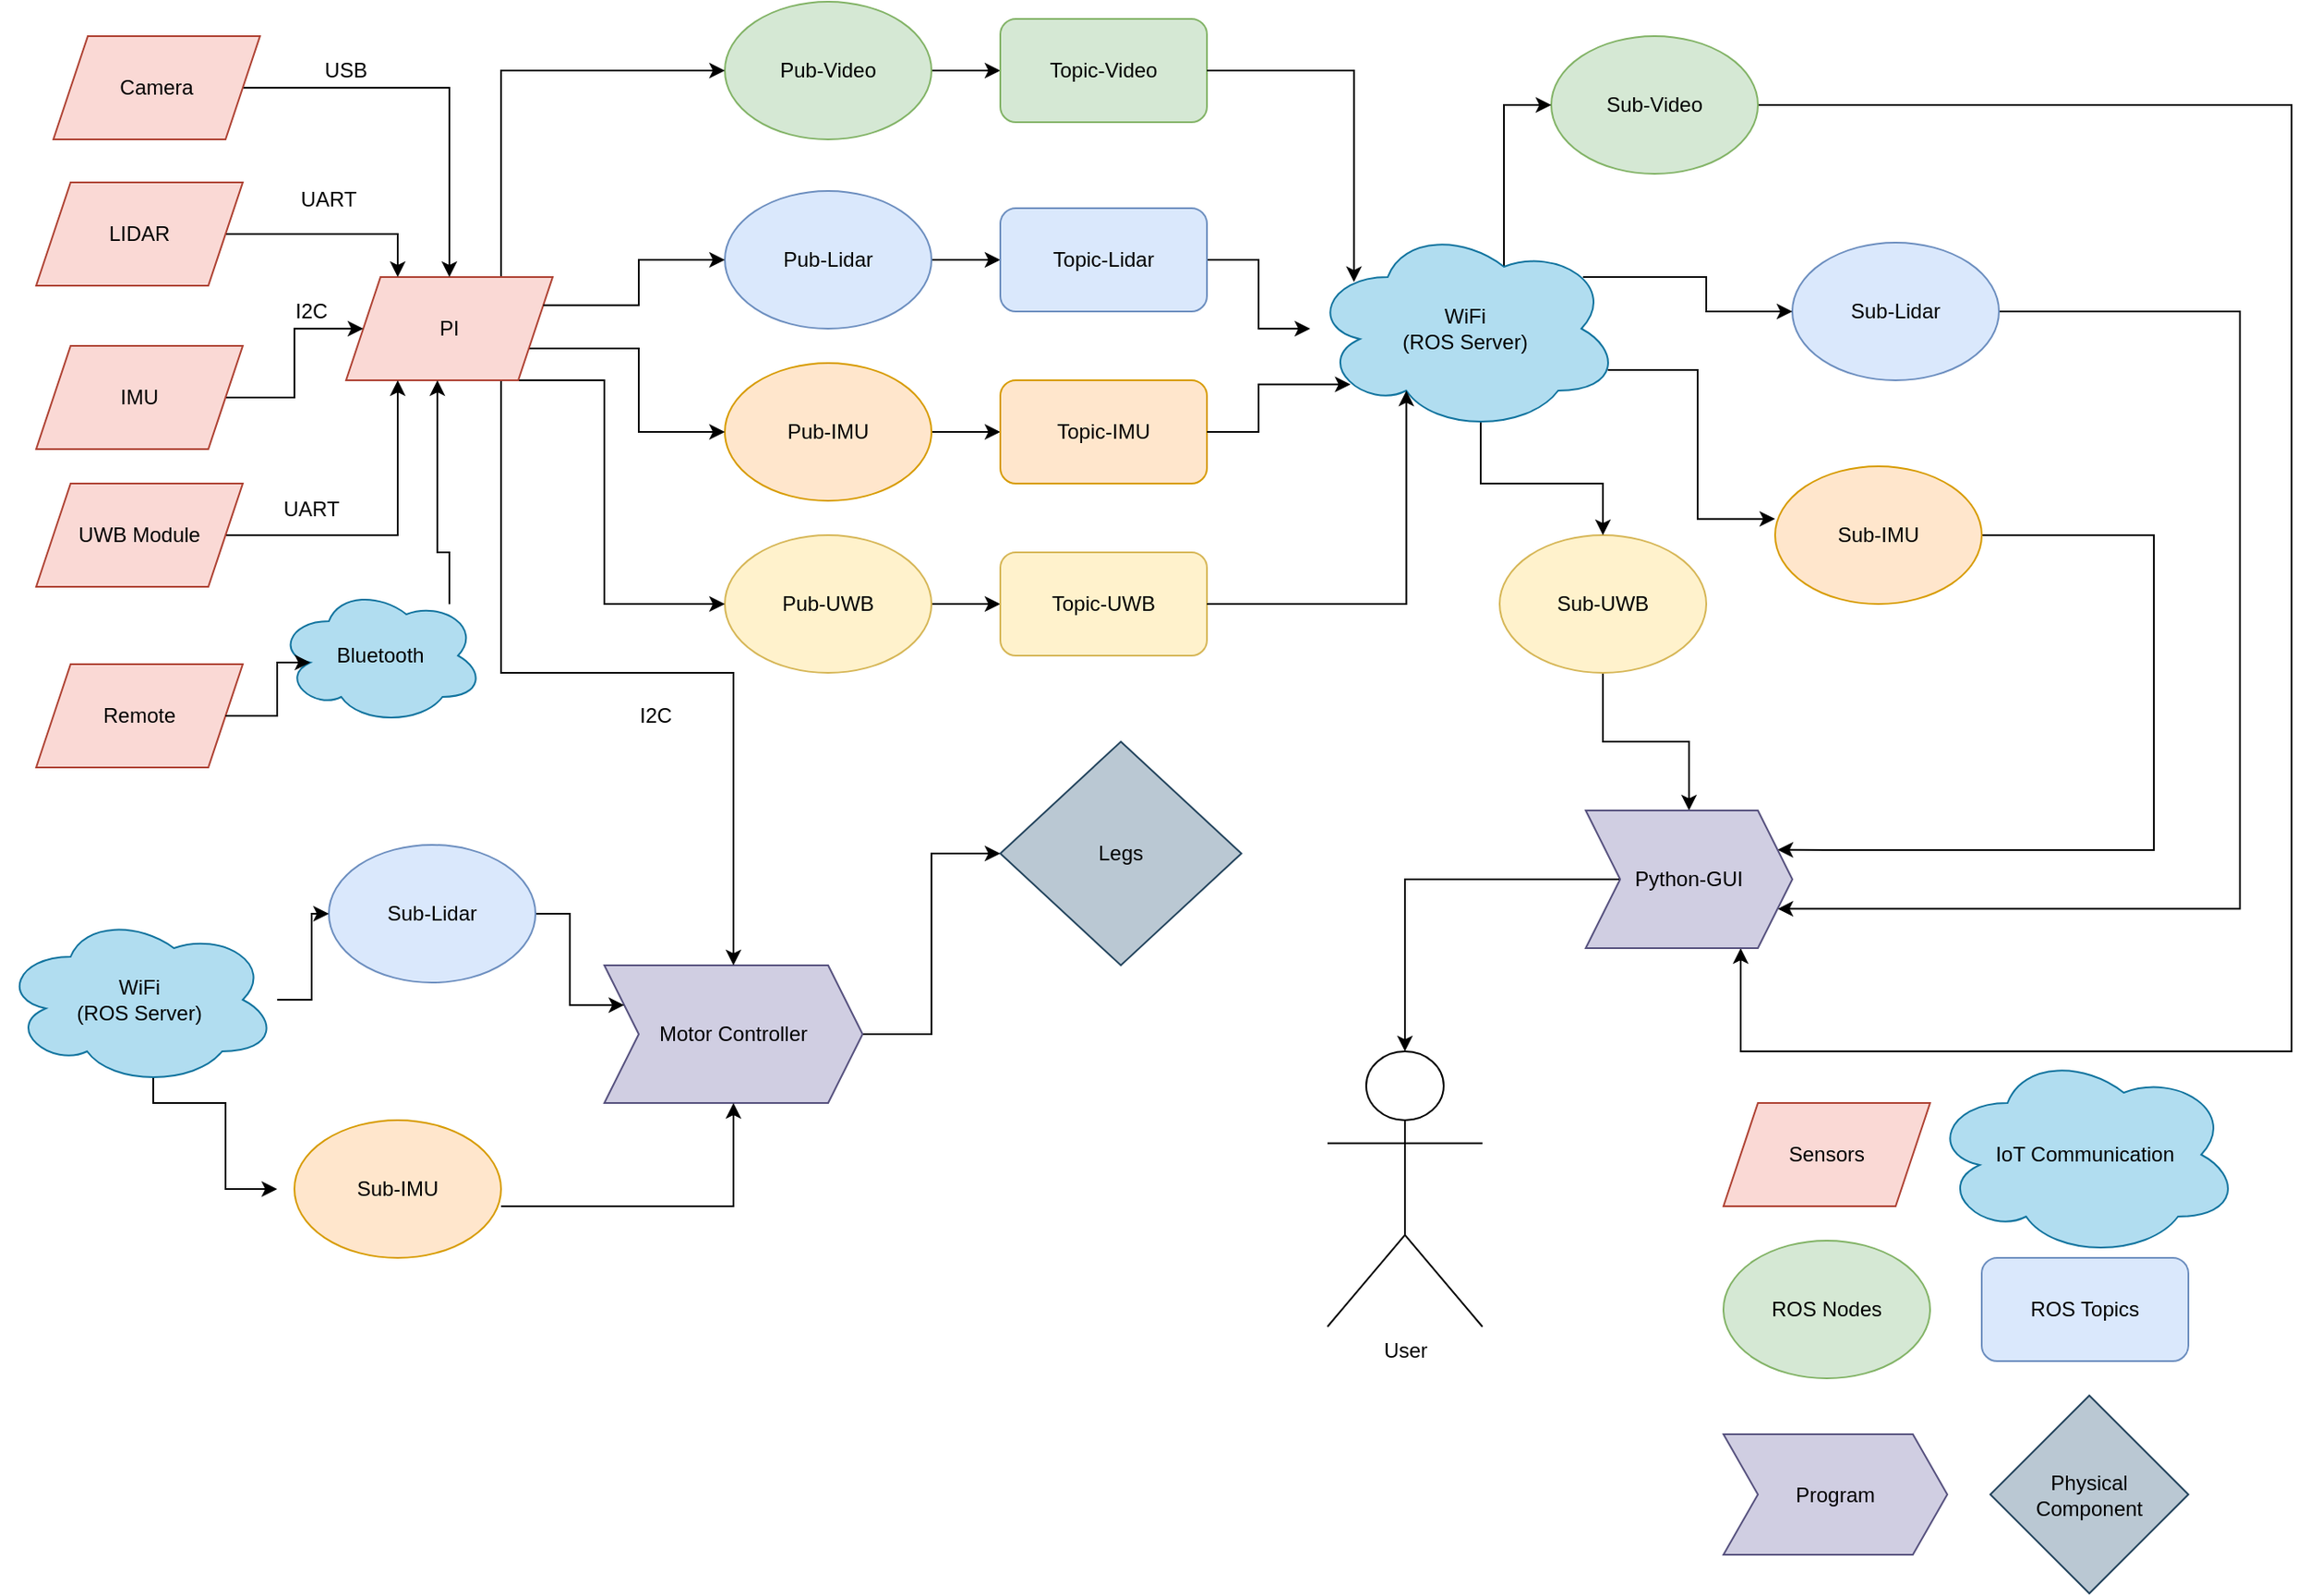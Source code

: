 <mxfile version="26.1.0">
  <diagram name="Page-1" id="NJ4H-yyJKGQcKnzE2MWu">
    <mxGraphModel dx="989" dy="629" grid="1" gridSize="10" guides="1" tooltips="1" connect="1" arrows="1" fold="1" page="1" pageScale="1" pageWidth="850" pageHeight="1100" math="0" shadow="0">
      <root>
        <mxCell id="0" />
        <mxCell id="1" parent="0" />
        <mxCell id="t21J4eiGlBl-V46B6xAk-14" style="edgeStyle=orthogonalEdgeStyle;rounded=0;orthogonalLoop=1;jettySize=auto;html=1;exitX=1;exitY=0.5;exitDx=0;exitDy=0;entryX=0;entryY=0.5;entryDx=0;entryDy=0;" edge="1" parent="1" source="t21J4eiGlBl-V46B6xAk-1" target="t21J4eiGlBl-V46B6xAk-5">
          <mxGeometry relative="1" as="geometry" />
        </mxCell>
        <mxCell id="t21J4eiGlBl-V46B6xAk-1" value="Pub-Video" style="ellipse;whiteSpace=wrap;html=1;fillColor=#d5e8d4;strokeColor=#82b366;" vertex="1" parent="1">
          <mxGeometry x="540" y="140" width="120" height="80" as="geometry" />
        </mxCell>
        <mxCell id="t21J4eiGlBl-V46B6xAk-30" style="edgeStyle=orthogonalEdgeStyle;rounded=0;orthogonalLoop=1;jettySize=auto;html=1;" edge="1" parent="1" source="t21J4eiGlBl-V46B6xAk-2" target="t21J4eiGlBl-V46B6xAk-6">
          <mxGeometry relative="1" as="geometry" />
        </mxCell>
        <mxCell id="t21J4eiGlBl-V46B6xAk-2" value="Pub-UWB" style="ellipse;whiteSpace=wrap;html=1;fillColor=#fff2cc;strokeColor=#d6b656;" vertex="1" parent="1">
          <mxGeometry x="540" y="450" width="120" height="80" as="geometry" />
        </mxCell>
        <mxCell id="t21J4eiGlBl-V46B6xAk-22" style="edgeStyle=orthogonalEdgeStyle;rounded=0;orthogonalLoop=1;jettySize=auto;html=1;entryX=0;entryY=0.5;entryDx=0;entryDy=0;" edge="1" parent="1" source="t21J4eiGlBl-V46B6xAk-3" target="t21J4eiGlBl-V46B6xAk-8">
          <mxGeometry relative="1" as="geometry" />
        </mxCell>
        <mxCell id="t21J4eiGlBl-V46B6xAk-3" value="Pub-Lidar" style="ellipse;whiteSpace=wrap;html=1;fillColor=#dae8fc;strokeColor=#6c8ebf;" vertex="1" parent="1">
          <mxGeometry x="540" y="250" width="120" height="80" as="geometry" />
        </mxCell>
        <mxCell id="t21J4eiGlBl-V46B6xAk-29" style="edgeStyle=orthogonalEdgeStyle;rounded=0;orthogonalLoop=1;jettySize=auto;html=1;" edge="1" parent="1" source="t21J4eiGlBl-V46B6xAk-4" target="t21J4eiGlBl-V46B6xAk-7">
          <mxGeometry relative="1" as="geometry" />
        </mxCell>
        <mxCell id="t21J4eiGlBl-V46B6xAk-4" value="Pub-IMU" style="ellipse;whiteSpace=wrap;html=1;fillColor=#ffe6cc;strokeColor=#d79b00;" vertex="1" parent="1">
          <mxGeometry x="540" y="350" width="120" height="80" as="geometry" />
        </mxCell>
        <mxCell id="t21J4eiGlBl-V46B6xAk-5" value="Topic-Video" style="rounded=1;whiteSpace=wrap;html=1;fillColor=#d5e8d4;strokeColor=#82b366;" vertex="1" parent="1">
          <mxGeometry x="700" y="150" width="120" height="60" as="geometry" />
        </mxCell>
        <mxCell id="t21J4eiGlBl-V46B6xAk-6" value="Topic-UWB" style="rounded=1;whiteSpace=wrap;html=1;fillColor=#fff2cc;strokeColor=#d6b656;" vertex="1" parent="1">
          <mxGeometry x="700" y="460" width="120" height="60" as="geometry" />
        </mxCell>
        <mxCell id="t21J4eiGlBl-V46B6xAk-7" value="Topic-IMU" style="rounded=1;whiteSpace=wrap;html=1;fillColor=#ffe6cc;strokeColor=#d79b00;" vertex="1" parent="1">
          <mxGeometry x="700" y="360" width="120" height="60" as="geometry" />
        </mxCell>
        <mxCell id="t21J4eiGlBl-V46B6xAk-84" style="edgeStyle=orthogonalEdgeStyle;rounded=0;orthogonalLoop=1;jettySize=auto;html=1;" edge="1" parent="1" source="t21J4eiGlBl-V46B6xAk-8" target="t21J4eiGlBl-V46B6xAk-49">
          <mxGeometry relative="1" as="geometry" />
        </mxCell>
        <mxCell id="t21J4eiGlBl-V46B6xAk-8" value="Topic-Lidar" style="rounded=1;whiteSpace=wrap;html=1;fillColor=#dae8fc;strokeColor=#6c8ebf;" vertex="1" parent="1">
          <mxGeometry x="700" y="260" width="120" height="60" as="geometry" />
        </mxCell>
        <mxCell id="t21J4eiGlBl-V46B6xAk-90" style="edgeStyle=orthogonalEdgeStyle;rounded=0;orthogonalLoop=1;jettySize=auto;html=1;entryX=0.75;entryY=1;entryDx=0;entryDy=0;" edge="1" parent="1" source="t21J4eiGlBl-V46B6xAk-10" target="t21J4eiGlBl-V46B6xAk-16">
          <mxGeometry relative="1" as="geometry">
            <mxPoint x="1350" y="620" as="targetPoint" />
            <Array as="points">
              <mxPoint x="1450" y="200" />
              <mxPoint x="1450" y="750" />
              <mxPoint x="1130" y="750" />
            </Array>
          </mxGeometry>
        </mxCell>
        <mxCell id="t21J4eiGlBl-V46B6xAk-10" value="Sub-Video" style="ellipse;whiteSpace=wrap;html=1;fillColor=#d5e8d4;strokeColor=#82b366;" vertex="1" parent="1">
          <mxGeometry x="1020" y="160" width="120" height="80" as="geometry" />
        </mxCell>
        <mxCell id="t21J4eiGlBl-V46B6xAk-95" style="edgeStyle=orthogonalEdgeStyle;rounded=0;orthogonalLoop=1;jettySize=auto;html=1;entryX=0.5;entryY=0;entryDx=0;entryDy=0;" edge="1" parent="1" source="t21J4eiGlBl-V46B6xAk-11" target="t21J4eiGlBl-V46B6xAk-16">
          <mxGeometry relative="1" as="geometry" />
        </mxCell>
        <mxCell id="t21J4eiGlBl-V46B6xAk-11" value="Sub-UWB" style="ellipse;whiteSpace=wrap;html=1;fillColor=#fff2cc;strokeColor=#d6b656;" vertex="1" parent="1">
          <mxGeometry x="990" y="450" width="120" height="80" as="geometry" />
        </mxCell>
        <mxCell id="t21J4eiGlBl-V46B6xAk-93" style="edgeStyle=orthogonalEdgeStyle;rounded=0;orthogonalLoop=1;jettySize=auto;html=1;entryX=1;entryY=0.75;entryDx=0;entryDy=0;" edge="1" parent="1" source="t21J4eiGlBl-V46B6xAk-12" target="t21J4eiGlBl-V46B6xAk-16">
          <mxGeometry relative="1" as="geometry">
            <Array as="points">
              <mxPoint x="1420" y="320" />
              <mxPoint x="1420" y="667" />
            </Array>
          </mxGeometry>
        </mxCell>
        <mxCell id="t21J4eiGlBl-V46B6xAk-12" value="Sub-Lidar" style="ellipse;whiteSpace=wrap;html=1;fillColor=#dae8fc;strokeColor=#6c8ebf;" vertex="1" parent="1">
          <mxGeometry x="1160" y="280" width="120" height="80" as="geometry" />
        </mxCell>
        <mxCell id="t21J4eiGlBl-V46B6xAk-94" style="edgeStyle=orthogonalEdgeStyle;rounded=0;orthogonalLoop=1;jettySize=auto;html=1;entryX=1;entryY=0.25;entryDx=0;entryDy=0;" edge="1" parent="1" source="t21J4eiGlBl-V46B6xAk-13" target="t21J4eiGlBl-V46B6xAk-16">
          <mxGeometry relative="1" as="geometry">
            <Array as="points">
              <mxPoint x="1370" y="450" />
              <mxPoint x="1370" y="633" />
              <mxPoint x="1180" y="633" />
            </Array>
          </mxGeometry>
        </mxCell>
        <mxCell id="t21J4eiGlBl-V46B6xAk-13" value="Sub-IMU" style="ellipse;whiteSpace=wrap;html=1;fillColor=#ffe6cc;strokeColor=#d79b00;" vertex="1" parent="1">
          <mxGeometry x="1150" y="410" width="120" height="80" as="geometry" />
        </mxCell>
        <mxCell id="t21J4eiGlBl-V46B6xAk-19" style="edgeStyle=orthogonalEdgeStyle;rounded=0;orthogonalLoop=1;jettySize=auto;html=1;" edge="1" parent="1" source="t21J4eiGlBl-V46B6xAk-16" target="t21J4eiGlBl-V46B6xAk-18">
          <mxGeometry relative="1" as="geometry" />
        </mxCell>
        <mxCell id="t21J4eiGlBl-V46B6xAk-16" value="Python-GUI" style="shape=step;perimeter=stepPerimeter;whiteSpace=wrap;html=1;fixedSize=1;fillColor=#d0cee2;strokeColor=#56517e;" vertex="1" parent="1">
          <mxGeometry x="1040" y="610" width="120" height="80" as="geometry" />
        </mxCell>
        <mxCell id="t21J4eiGlBl-V46B6xAk-18" value="User" style="shape=umlActor;verticalLabelPosition=bottom;verticalAlign=top;html=1;outlineConnect=0;" vertex="1" parent="1">
          <mxGeometry x="890" y="750" width="90" height="160" as="geometry" />
        </mxCell>
        <mxCell id="t21J4eiGlBl-V46B6xAk-41" style="edgeStyle=orthogonalEdgeStyle;rounded=0;orthogonalLoop=1;jettySize=auto;html=1;" edge="1" parent="1" source="t21J4eiGlBl-V46B6xAk-35" target="t21J4eiGlBl-V46B6xAk-40">
          <mxGeometry relative="1" as="geometry" />
        </mxCell>
        <mxCell id="t21J4eiGlBl-V46B6xAk-35" value="Motor Controller" style="shape=step;perimeter=stepPerimeter;whiteSpace=wrap;html=1;fixedSize=1;fillColor=#d0cee2;strokeColor=#56517e;" vertex="1" parent="1">
          <mxGeometry x="470" y="700" width="150" height="80" as="geometry" />
        </mxCell>
        <mxCell id="t21J4eiGlBl-V46B6xAk-39" style="edgeStyle=orthogonalEdgeStyle;rounded=0;orthogonalLoop=1;jettySize=auto;html=1;entryX=0.5;entryY=1;entryDx=0;entryDy=0;" edge="1" parent="1" target="t21J4eiGlBl-V46B6xAk-35">
          <mxGeometry relative="1" as="geometry">
            <mxPoint x="410" y="840" as="sourcePoint" />
            <mxPoint x="545" y="790" as="targetPoint" />
            <Array as="points">
              <mxPoint x="545" y="840" />
            </Array>
          </mxGeometry>
        </mxCell>
        <mxCell id="t21J4eiGlBl-V46B6xAk-36" value="Sub-IMU" style="ellipse;whiteSpace=wrap;html=1;fillColor=#ffe6cc;strokeColor=#d79b00;" vertex="1" parent="1">
          <mxGeometry x="290" y="790" width="120" height="80" as="geometry" />
        </mxCell>
        <mxCell id="t21J4eiGlBl-V46B6xAk-38" style="edgeStyle=orthogonalEdgeStyle;rounded=0;orthogonalLoop=1;jettySize=auto;html=1;entryX=0;entryY=0.25;entryDx=0;entryDy=0;" edge="1" parent="1" source="t21J4eiGlBl-V46B6xAk-37" target="t21J4eiGlBl-V46B6xAk-35">
          <mxGeometry relative="1" as="geometry" />
        </mxCell>
        <mxCell id="t21J4eiGlBl-V46B6xAk-37" value="Sub-Lidar" style="ellipse;whiteSpace=wrap;html=1;fillColor=#dae8fc;strokeColor=#6c8ebf;" vertex="1" parent="1">
          <mxGeometry x="310" y="630" width="120" height="80" as="geometry" />
        </mxCell>
        <mxCell id="t21J4eiGlBl-V46B6xAk-40" value="Legs" style="rhombus;whiteSpace=wrap;html=1;fillColor=#bac8d3;strokeColor=#23445d;" vertex="1" parent="1">
          <mxGeometry x="700" y="570" width="140" height="130" as="geometry" />
        </mxCell>
        <mxCell id="t21J4eiGlBl-V46B6xAk-42" value="Remote" style="shape=parallelogram;perimeter=parallelogramPerimeter;whiteSpace=wrap;html=1;fixedSize=1;fillColor=#fad9d5;strokeColor=#ae4132;" vertex="1" parent="1">
          <mxGeometry x="140" y="525" width="120" height="60" as="geometry" />
        </mxCell>
        <mxCell id="t21J4eiGlBl-V46B6xAk-44" value="Bluetooth" style="ellipse;shape=cloud;whiteSpace=wrap;html=1;fillColor=#b1ddf0;strokeColor=#10739e;" vertex="1" parent="1">
          <mxGeometry x="280" y="480" width="120" height="80" as="geometry" />
        </mxCell>
        <mxCell id="t21J4eiGlBl-V46B6xAk-46" style="edgeStyle=orthogonalEdgeStyle;rounded=0;orthogonalLoop=1;jettySize=auto;html=1;entryX=0.16;entryY=0.55;entryDx=0;entryDy=0;entryPerimeter=0;" edge="1" parent="1" source="t21J4eiGlBl-V46B6xAk-42" target="t21J4eiGlBl-V46B6xAk-44">
          <mxGeometry relative="1" as="geometry" />
        </mxCell>
        <mxCell id="t21J4eiGlBl-V46B6xAk-86" style="edgeStyle=orthogonalEdgeStyle;rounded=0;orthogonalLoop=1;jettySize=auto;html=1;exitX=0.625;exitY=0.2;exitDx=0;exitDy=0;exitPerimeter=0;entryX=0;entryY=0.5;entryDx=0;entryDy=0;" edge="1" parent="1" source="t21J4eiGlBl-V46B6xAk-49" target="t21J4eiGlBl-V46B6xAk-10">
          <mxGeometry relative="1" as="geometry" />
        </mxCell>
        <mxCell id="t21J4eiGlBl-V46B6xAk-87" style="edgeStyle=orthogonalEdgeStyle;rounded=0;orthogonalLoop=1;jettySize=auto;html=1;exitX=0.88;exitY=0.25;exitDx=0;exitDy=0;exitPerimeter=0;" edge="1" parent="1" source="t21J4eiGlBl-V46B6xAk-49" target="t21J4eiGlBl-V46B6xAk-12">
          <mxGeometry relative="1" as="geometry" />
        </mxCell>
        <mxCell id="t21J4eiGlBl-V46B6xAk-89" style="edgeStyle=orthogonalEdgeStyle;rounded=0;orthogonalLoop=1;jettySize=auto;html=1;exitX=0.55;exitY=0.95;exitDx=0;exitDy=0;exitPerimeter=0;entryX=0.5;entryY=0;entryDx=0;entryDy=0;" edge="1" parent="1" source="t21J4eiGlBl-V46B6xAk-49" target="t21J4eiGlBl-V46B6xAk-11">
          <mxGeometry relative="1" as="geometry" />
        </mxCell>
        <mxCell id="t21J4eiGlBl-V46B6xAk-49" value="WiFi&lt;div&gt;(ROS Server)&lt;/div&gt;" style="ellipse;shape=cloud;whiteSpace=wrap;html=1;fillColor=#b1ddf0;strokeColor=#10739e;" vertex="1" parent="1">
          <mxGeometry x="880" y="270" width="180" height="120" as="geometry" />
        </mxCell>
        <mxCell id="t21J4eiGlBl-V46B6xAk-57" style="edgeStyle=orthogonalEdgeStyle;rounded=0;orthogonalLoop=1;jettySize=auto;html=1;exitX=0.75;exitY=0;exitDx=0;exitDy=0;entryX=0;entryY=0.5;entryDx=0;entryDy=0;" edge="1" parent="1" source="t21J4eiGlBl-V46B6xAk-55" target="t21J4eiGlBl-V46B6xAk-1">
          <mxGeometry relative="1" as="geometry" />
        </mxCell>
        <mxCell id="t21J4eiGlBl-V46B6xAk-59" style="edgeStyle=orthogonalEdgeStyle;rounded=0;orthogonalLoop=1;jettySize=auto;html=1;exitX=1;exitY=0.75;exitDx=0;exitDy=0;entryX=0;entryY=0.5;entryDx=0;entryDy=0;" edge="1" parent="1" source="t21J4eiGlBl-V46B6xAk-55" target="t21J4eiGlBl-V46B6xAk-4">
          <mxGeometry relative="1" as="geometry" />
        </mxCell>
        <mxCell id="t21J4eiGlBl-V46B6xAk-67" style="edgeStyle=orthogonalEdgeStyle;rounded=0;orthogonalLoop=1;jettySize=auto;html=1;exitX=0.75;exitY=1;exitDx=0;exitDy=0;entryX=0;entryY=0.5;entryDx=0;entryDy=0;" edge="1" parent="1" source="t21J4eiGlBl-V46B6xAk-55" target="t21J4eiGlBl-V46B6xAk-2">
          <mxGeometry relative="1" as="geometry">
            <Array as="points">
              <mxPoint x="470" y="360" />
              <mxPoint x="470" y="490" />
            </Array>
          </mxGeometry>
        </mxCell>
        <mxCell id="t21J4eiGlBl-V46B6xAk-78" style="edgeStyle=orthogonalEdgeStyle;rounded=0;orthogonalLoop=1;jettySize=auto;html=1;exitX=0.75;exitY=1;exitDx=0;exitDy=0;" edge="1" parent="1" source="t21J4eiGlBl-V46B6xAk-55" target="t21J4eiGlBl-V46B6xAk-35">
          <mxGeometry relative="1" as="geometry" />
        </mxCell>
        <mxCell id="t21J4eiGlBl-V46B6xAk-55" value="PI" style="shape=parallelogram;perimeter=parallelogramPerimeter;whiteSpace=wrap;html=1;fixedSize=1;fillColor=#fad9d5;strokeColor=#ae4132;" vertex="1" parent="1">
          <mxGeometry x="320" y="300" width="120" height="60" as="geometry" />
        </mxCell>
        <mxCell id="t21J4eiGlBl-V46B6xAk-58" style="edgeStyle=orthogonalEdgeStyle;rounded=0;orthogonalLoop=1;jettySize=auto;html=1;exitX=1;exitY=0.25;exitDx=0;exitDy=0;entryX=0;entryY=0.5;entryDx=0;entryDy=0;" edge="1" parent="1" source="t21J4eiGlBl-V46B6xAk-55" target="t21J4eiGlBl-V46B6xAk-3">
          <mxGeometry relative="1" as="geometry" />
        </mxCell>
        <mxCell id="t21J4eiGlBl-V46B6xAk-61" value="UART" style="text;html=1;align=center;verticalAlign=middle;whiteSpace=wrap;rounded=0;" vertex="1" parent="1">
          <mxGeometry x="270" y="420" width="60" height="30" as="geometry" />
        </mxCell>
        <mxCell id="t21J4eiGlBl-V46B6xAk-62" value="I2C" style="text;html=1;align=center;verticalAlign=middle;whiteSpace=wrap;rounded=0;" vertex="1" parent="1">
          <mxGeometry x="270" y="305" width="60" height="30" as="geometry" />
        </mxCell>
        <mxCell id="t21J4eiGlBl-V46B6xAk-76" style="edgeStyle=orthogonalEdgeStyle;rounded=0;orthogonalLoop=1;jettySize=auto;html=1;entryX=0.25;entryY=1;entryDx=0;entryDy=0;" edge="1" parent="1" source="t21J4eiGlBl-V46B6xAk-64" target="t21J4eiGlBl-V46B6xAk-55">
          <mxGeometry relative="1" as="geometry" />
        </mxCell>
        <mxCell id="t21J4eiGlBl-V46B6xAk-64" value="UWB Module" style="shape=parallelogram;perimeter=parallelogramPerimeter;whiteSpace=wrap;html=1;fixedSize=1;fillColor=#fad9d5;strokeColor=#ae4132;" vertex="1" parent="1">
          <mxGeometry x="140" y="420" width="120" height="60" as="geometry" />
        </mxCell>
        <mxCell id="t21J4eiGlBl-V46B6xAk-72" style="edgeStyle=orthogonalEdgeStyle;rounded=0;orthogonalLoop=1;jettySize=auto;html=1;" edge="1" parent="1" source="t21J4eiGlBl-V46B6xAk-70" target="t21J4eiGlBl-V46B6xAk-55">
          <mxGeometry relative="1" as="geometry" />
        </mxCell>
        <mxCell id="t21J4eiGlBl-V46B6xAk-70" value="IMU" style="shape=parallelogram;perimeter=parallelogramPerimeter;whiteSpace=wrap;html=1;fixedSize=1;fillColor=#fad9d5;strokeColor=#ae4132;" vertex="1" parent="1">
          <mxGeometry x="140" y="340" width="120" height="60" as="geometry" />
        </mxCell>
        <mxCell id="t21J4eiGlBl-V46B6xAk-108" style="edgeStyle=orthogonalEdgeStyle;rounded=0;orthogonalLoop=1;jettySize=auto;html=1;entryX=0.25;entryY=0;entryDx=0;entryDy=0;" edge="1" parent="1" source="t21J4eiGlBl-V46B6xAk-71" target="t21J4eiGlBl-V46B6xAk-55">
          <mxGeometry relative="1" as="geometry" />
        </mxCell>
        <mxCell id="t21J4eiGlBl-V46B6xAk-71" value="LIDAR" style="shape=parallelogram;perimeter=parallelogramPerimeter;whiteSpace=wrap;html=1;fixedSize=1;fillColor=#fad9d5;strokeColor=#ae4132;" vertex="1" parent="1">
          <mxGeometry x="140" y="245" width="120" height="60" as="geometry" />
        </mxCell>
        <mxCell id="t21J4eiGlBl-V46B6xAk-75" value="UART" style="text;html=1;align=center;verticalAlign=middle;whiteSpace=wrap;rounded=0;" vertex="1" parent="1">
          <mxGeometry x="280" y="240" width="60" height="30" as="geometry" />
        </mxCell>
        <mxCell id="t21J4eiGlBl-V46B6xAk-77" style="edgeStyle=orthogonalEdgeStyle;rounded=0;orthogonalLoop=1;jettySize=auto;html=1;entryX=0.442;entryY=1;entryDx=0;entryDy=0;entryPerimeter=0;" edge="1" parent="1" source="t21J4eiGlBl-V46B6xAk-44" target="t21J4eiGlBl-V46B6xAk-55">
          <mxGeometry relative="1" as="geometry">
            <Array as="points">
              <mxPoint x="380" y="460" />
              <mxPoint x="373" y="460" />
            </Array>
          </mxGeometry>
        </mxCell>
        <mxCell id="t21J4eiGlBl-V46B6xAk-79" value="I2C" style="text;html=1;align=center;verticalAlign=middle;whiteSpace=wrap;rounded=0;" vertex="1" parent="1">
          <mxGeometry x="470" y="540" width="60" height="30" as="geometry" />
        </mxCell>
        <mxCell id="t21J4eiGlBl-V46B6xAk-82" style="edgeStyle=orthogonalEdgeStyle;rounded=0;orthogonalLoop=1;jettySize=auto;html=1;entryX=0.13;entryY=0.77;entryDx=0;entryDy=0;entryPerimeter=0;" edge="1" parent="1" source="t21J4eiGlBl-V46B6xAk-7" target="t21J4eiGlBl-V46B6xAk-49">
          <mxGeometry relative="1" as="geometry" />
        </mxCell>
        <mxCell id="t21J4eiGlBl-V46B6xAk-83" style="edgeStyle=orthogonalEdgeStyle;rounded=0;orthogonalLoop=1;jettySize=auto;html=1;entryX=0.31;entryY=0.8;entryDx=0;entryDy=0;entryPerimeter=0;" edge="1" parent="1" source="t21J4eiGlBl-V46B6xAk-6" target="t21J4eiGlBl-V46B6xAk-49">
          <mxGeometry relative="1" as="geometry" />
        </mxCell>
        <mxCell id="t21J4eiGlBl-V46B6xAk-85" style="edgeStyle=orthogonalEdgeStyle;rounded=0;orthogonalLoop=1;jettySize=auto;html=1;entryX=0.141;entryY=0.274;entryDx=0;entryDy=0;entryPerimeter=0;" edge="1" parent="1" source="t21J4eiGlBl-V46B6xAk-5" target="t21J4eiGlBl-V46B6xAk-49">
          <mxGeometry relative="1" as="geometry" />
        </mxCell>
        <mxCell id="t21J4eiGlBl-V46B6xAk-88" style="edgeStyle=orthogonalEdgeStyle;rounded=0;orthogonalLoop=1;jettySize=auto;html=1;exitX=0.96;exitY=0.7;exitDx=0;exitDy=0;exitPerimeter=0;entryX=0;entryY=0.382;entryDx=0;entryDy=0;entryPerimeter=0;" edge="1" parent="1" source="t21J4eiGlBl-V46B6xAk-49" target="t21J4eiGlBl-V46B6xAk-13">
          <mxGeometry relative="1" as="geometry" />
        </mxCell>
        <mxCell id="t21J4eiGlBl-V46B6xAk-97" style="edgeStyle=orthogonalEdgeStyle;rounded=0;orthogonalLoop=1;jettySize=auto;html=1;" edge="1" parent="1" source="t21J4eiGlBl-V46B6xAk-96" target="t21J4eiGlBl-V46B6xAk-37">
          <mxGeometry relative="1" as="geometry" />
        </mxCell>
        <mxCell id="t21J4eiGlBl-V46B6xAk-98" style="edgeStyle=orthogonalEdgeStyle;rounded=0;orthogonalLoop=1;jettySize=auto;html=1;exitX=0.55;exitY=0.95;exitDx=0;exitDy=0;exitPerimeter=0;" edge="1" parent="1" source="t21J4eiGlBl-V46B6xAk-96">
          <mxGeometry relative="1" as="geometry">
            <mxPoint x="280" y="830" as="targetPoint" />
            <Array as="points">
              <mxPoint x="208" y="780" />
              <mxPoint x="250" y="780" />
              <mxPoint x="250" y="830" />
            </Array>
          </mxGeometry>
        </mxCell>
        <mxCell id="t21J4eiGlBl-V46B6xAk-96" value="WiFi&lt;div&gt;(ROS Server)&lt;/div&gt;" style="ellipse;shape=cloud;whiteSpace=wrap;html=1;fillColor=#b1ddf0;strokeColor=#10739e;" vertex="1" parent="1">
          <mxGeometry x="120" y="670" width="160" height="100" as="geometry" />
        </mxCell>
        <mxCell id="t21J4eiGlBl-V46B6xAk-99" value="Sensors" style="shape=parallelogram;perimeter=parallelogramPerimeter;whiteSpace=wrap;html=1;fixedSize=1;fillColor=#fad9d5;strokeColor=#ae4132;" vertex="1" parent="1">
          <mxGeometry x="1120" y="780" width="120" height="60" as="geometry" />
        </mxCell>
        <mxCell id="t21J4eiGlBl-V46B6xAk-100" value="ROS Nodes" style="ellipse;whiteSpace=wrap;html=1;fillColor=#d5e8d4;strokeColor=#82b366;" vertex="1" parent="1">
          <mxGeometry x="1120" y="860" width="120" height="80" as="geometry" />
        </mxCell>
        <mxCell id="t21J4eiGlBl-V46B6xAk-101" value="ROS Topics" style="rounded=1;whiteSpace=wrap;html=1;fillColor=#dae8fc;strokeColor=#6c8ebf;" vertex="1" parent="1">
          <mxGeometry x="1270" y="870" width="120" height="60" as="geometry" />
        </mxCell>
        <mxCell id="t21J4eiGlBl-V46B6xAk-102" value="IoT Communication" style="ellipse;shape=cloud;whiteSpace=wrap;html=1;fillColor=#b1ddf0;strokeColor=#10739e;" vertex="1" parent="1">
          <mxGeometry x="1240" y="750" width="180" height="120" as="geometry" />
        </mxCell>
        <mxCell id="t21J4eiGlBl-V46B6xAk-103" value="Program" style="shape=step;perimeter=stepPerimeter;whiteSpace=wrap;html=1;fixedSize=1;fillColor=#d0cee2;strokeColor=#56517e;" vertex="1" parent="1">
          <mxGeometry x="1120" y="972.5" width="130" height="70" as="geometry" />
        </mxCell>
        <mxCell id="t21J4eiGlBl-V46B6xAk-104" value="Physical&lt;div&gt;Component&lt;/div&gt;" style="rhombus;whiteSpace=wrap;html=1;fillColor=#bac8d3;strokeColor=#23445d;" vertex="1" parent="1">
          <mxGeometry x="1275" y="950" width="115" height="115" as="geometry" />
        </mxCell>
        <mxCell id="t21J4eiGlBl-V46B6xAk-106" style="edgeStyle=orthogonalEdgeStyle;rounded=0;orthogonalLoop=1;jettySize=auto;html=1;exitX=1;exitY=0.5;exitDx=0;exitDy=0;entryX=0.5;entryY=0;entryDx=0;entryDy=0;" edge="1" parent="1" source="t21J4eiGlBl-V46B6xAk-105" target="t21J4eiGlBl-V46B6xAk-55">
          <mxGeometry relative="1" as="geometry" />
        </mxCell>
        <mxCell id="t21J4eiGlBl-V46B6xAk-105" value="Camera" style="shape=parallelogram;perimeter=parallelogramPerimeter;whiteSpace=wrap;html=1;fixedSize=1;fillColor=#fad9d5;strokeColor=#ae4132;" vertex="1" parent="1">
          <mxGeometry x="150" y="160" width="120" height="60" as="geometry" />
        </mxCell>
        <mxCell id="t21J4eiGlBl-V46B6xAk-107" value="USB" style="text;html=1;align=center;verticalAlign=middle;whiteSpace=wrap;rounded=0;" vertex="1" parent="1">
          <mxGeometry x="290" y="165" width="60" height="30" as="geometry" />
        </mxCell>
      </root>
    </mxGraphModel>
  </diagram>
</mxfile>
